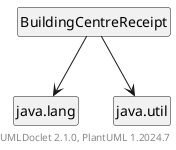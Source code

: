@startuml
    skinparam backgroundcolor transparent
    set namespaceSeparator none
    hide circle
    hide empty fields
    hide empty methods

    BuildingCentreReceipt --> java.lang
    BuildingCentreReceipt --> java.util

    ' Package links
    class "BuildingCentreReceipt" [[BuildingCentreReceipt/package-summary.html]] {
    }

    center footer UMLDoclet 2.1.0, PlantUML %version()
@enduml
